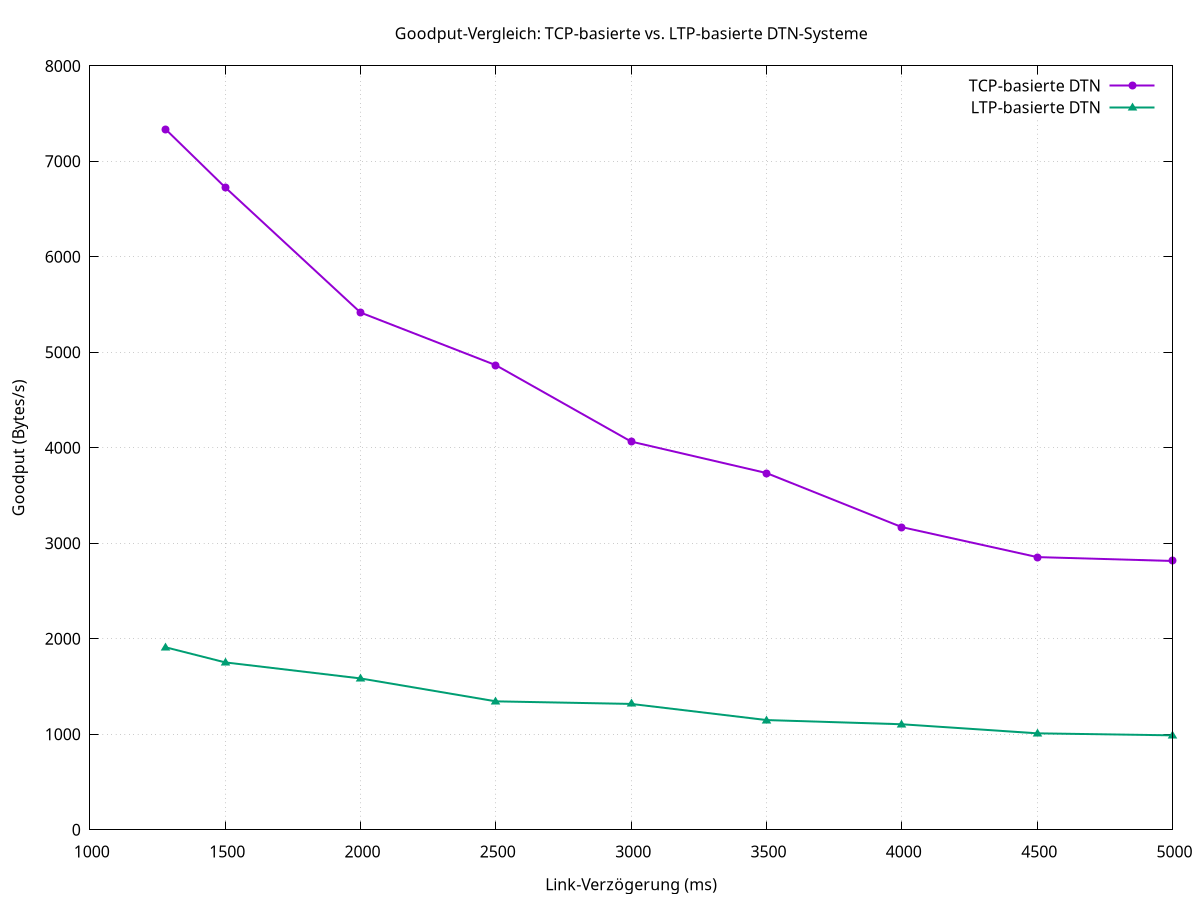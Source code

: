 reset
set terminal png
set output 'dtn_goodput.png'
set title 'Goodput-Vergleich: TCP-basierte vs. LTP-basierte DTN-Systeme'
set xlabel 'Link-Verzögerung (ms)'
set ylabel 'Goodput (Bytes/s)'
set grid
set key top right

# TCP-basierte DTN (BER = 0, exakte Werte aus Tabelle)
# Delay   Goodput
plot '-' using 1:2 with linespoints linewidth 2 pointtype 7 title 'TCP-basierte DTN', \
     '-' using 1:2 with linespoints linewidth 2 pointtype 9 title 'LTP-basierte DTN'
1280 7336.36
1500 6728.15
2000 5416.85
2500 4865.40
3000 4065.30
3500 3735.70
4000 3169.40
4500 2855.70
5000 2814.95
e
1280 1911
1500 1753
2000 1585
2500 1345
3000 1318
3500 1149
4000 1105
4500 1010
5000 989
e


